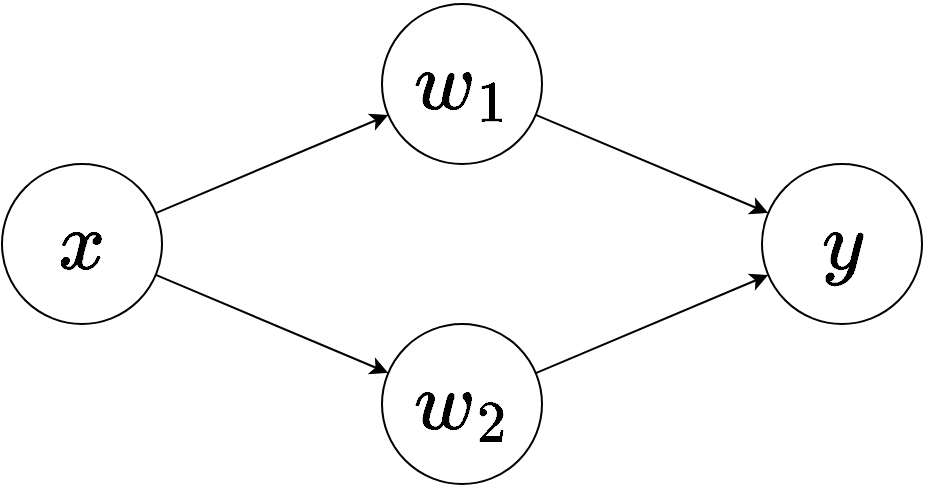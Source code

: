 <mxfile version="20.8.16" type="device" pages="3"><diagram name="ページ1" id="JO9bKBUjUjnM01ZXIFF-"><mxGraphModel dx="1404" dy="806" grid="1" gridSize="10" guides="1" tooltips="1" connect="1" arrows="1" fold="1" page="1" pageScale="1" pageWidth="827" pageHeight="1169" math="1" shadow="0"><root><mxCell id="0"/><mxCell id="1" parent="0"/><mxCell id="db5N6P0RxV9W0IyeQy6w-9" style="rounded=0;orthogonalLoop=1;jettySize=auto;html=1;fontSize=35;" parent="1" source="db5N6P0RxV9W0IyeQy6w-2" target="db5N6P0RxV9W0IyeQy6w-6" edge="1"><mxGeometry relative="1" as="geometry"/></mxCell><mxCell id="db5N6P0RxV9W0IyeQy6w-10" style="edgeStyle=none;rounded=0;orthogonalLoop=1;jettySize=auto;html=1;fontSize=35;" parent="1" source="db5N6P0RxV9W0IyeQy6w-2" target="db5N6P0RxV9W0IyeQy6w-7" edge="1"><mxGeometry relative="1" as="geometry"/></mxCell><mxCell id="db5N6P0RxV9W0IyeQy6w-2" value="&lt;font style=&quot;font-size: 35px;&quot;&gt;\(x\)&lt;/font&gt;" style="ellipse;whiteSpace=wrap;html=1;aspect=fixed;" parent="1" vertex="1"><mxGeometry x="190" y="450" width="80" height="80" as="geometry"/></mxCell><mxCell id="db5N6P0RxV9W0IyeQy6w-12" style="edgeStyle=none;rounded=0;orthogonalLoop=1;jettySize=auto;html=1;fontSize=35;" parent="1" source="db5N6P0RxV9W0IyeQy6w-6" target="db5N6P0RxV9W0IyeQy6w-8" edge="1"><mxGeometry relative="1" as="geometry"/></mxCell><mxCell id="db5N6P0RxV9W0IyeQy6w-6" value="&lt;font style=&quot;font-size: 35px;&quot;&gt;\(w_1\)&lt;/font&gt;" style="ellipse;whiteSpace=wrap;html=1;aspect=fixed;" parent="1" vertex="1"><mxGeometry x="380" y="370" width="80" height="80" as="geometry"/></mxCell><mxCell id="db5N6P0RxV9W0IyeQy6w-11" style="edgeStyle=none;rounded=0;orthogonalLoop=1;jettySize=auto;html=1;fontSize=35;" parent="1" source="db5N6P0RxV9W0IyeQy6w-7" target="db5N6P0RxV9W0IyeQy6w-8" edge="1"><mxGeometry relative="1" as="geometry"/></mxCell><mxCell id="db5N6P0RxV9W0IyeQy6w-7" value="&lt;font style=&quot;font-size: 35px;&quot;&gt;\(w_2\)&lt;/font&gt;" style="ellipse;whiteSpace=wrap;html=1;aspect=fixed;" parent="1" vertex="1"><mxGeometry x="380" y="530" width="80" height="80" as="geometry"/></mxCell><mxCell id="db5N6P0RxV9W0IyeQy6w-8" value="&lt;font style=&quot;font-size: 35px;&quot;&gt;\(y\)&lt;/font&gt;" style="ellipse;whiteSpace=wrap;html=1;aspect=fixed;" parent="1" vertex="1"><mxGeometry x="570" y="450" width="80" height="80" as="geometry"/></mxCell></root></mxGraphModel></diagram><diagram id="Wa7UFKbDFlrPrhqYF1i3" name="ページ2"><mxGraphModel dx="1404" dy="806" grid="1" gridSize="10" guides="1" tooltips="1" connect="1" arrows="1" fold="1" page="1" pageScale="1" pageWidth="1169" pageHeight="827" math="1" shadow="0"><root><mxCell id="0"/><mxCell id="1" parent="0"/><mxCell id="uDfMi58RsckfuuIboKeq-9" value="" style="endArrow=none;html=1;rounded=0;fontSize=35;" edge="1" parent="1"><mxGeometry width="50" height="50" relative="1" as="geometry"><mxPoint x="370" y="205.0" as="sourcePoint"/><mxPoint x="530" y="205" as="targetPoint"/></mxGeometry></mxCell><mxCell id="uDfMi58RsckfuuIboKeq-10" value="\(a_1x+b_1\)" style="edgeLabel;html=1;align=center;verticalAlign=bottom;resizable=0;points=[];fontSize=35;labelPosition=center;verticalLabelPosition=top;" vertex="1" connectable="0" parent="uDfMi58RsckfuuIboKeq-9"><mxGeometry relative="1" as="geometry"><mxPoint as="offset"/></mxGeometry></mxCell><mxCell id="uDfMi58RsckfuuIboKeq-15" value="" style="endArrow=none;html=1;rounded=0;fontSize=35;" edge="1" parent="1"><mxGeometry width="50" height="50" relative="1" as="geometry"><mxPoint x="80" y="80.0" as="sourcePoint"/><mxPoint x="130" y="80" as="targetPoint"/></mxGeometry></mxCell><mxCell id="uDfMi58RsckfuuIboKeq-16" value="\(x\)" style="edgeLabel;html=1;align=center;verticalAlign=bottom;resizable=0;points=[];fontSize=35;labelPosition=center;verticalLabelPosition=top;" vertex="1" connectable="0" parent="uDfMi58RsckfuuIboKeq-15"><mxGeometry relative="1" as="geometry"><mxPoint as="offset"/></mxGeometry></mxCell><mxCell id="uDfMi58RsckfuuIboKeq-18" value="" style="endArrow=none;html=1;rounded=0;fontSize=35;" edge="1" parent="1"><mxGeometry width="50" height="50" relative="1" as="geometry"><mxPoint x="80" y="180.0" as="sourcePoint"/><mxPoint x="130" y="180.0" as="targetPoint"/></mxGeometry></mxCell><mxCell id="uDfMi58RsckfuuIboKeq-19" value="\(a_1\)" style="edgeLabel;html=1;align=center;verticalAlign=bottom;resizable=0;points=[];fontSize=35;labelPosition=center;verticalLabelPosition=top;" vertex="1" connectable="0" parent="uDfMi58RsckfuuIboKeq-18"><mxGeometry relative="1" as="geometry"><mxPoint as="offset"/></mxGeometry></mxCell><mxCell id="uDfMi58RsckfuuIboKeq-20" value="" style="endArrow=none;html=1;rounded=0;fontSize=35;" edge="1" parent="1"><mxGeometry width="50" height="50" relative="1" as="geometry"><mxPoint x="80" y="280" as="sourcePoint"/><mxPoint x="290" y="280" as="targetPoint"/></mxGeometry></mxCell><mxCell id="uDfMi58RsckfuuIboKeq-21" value="\(b_1\)" style="edgeLabel;html=1;align=center;verticalAlign=bottom;resizable=0;points=[];fontSize=35;labelPosition=center;verticalLabelPosition=top;" vertex="1" connectable="0" parent="uDfMi58RsckfuuIboKeq-20"><mxGeometry relative="1" as="geometry"><mxPoint as="offset"/></mxGeometry></mxCell><mxCell id="uDfMi58RsckfuuIboKeq-26" style="edgeStyle=none;rounded=0;orthogonalLoop=1;jettySize=auto;html=1;fontSize=35;endArrow=none;endFill=0;" edge="1" parent="1" source="uDfMi58RsckfuuIboKeq-23"><mxGeometry relative="1" as="geometry"><mxPoint x="130" y="80.0" as="targetPoint"/></mxGeometry></mxCell><mxCell id="uDfMi58RsckfuuIboKeq-27" style="edgeStyle=none;rounded=0;orthogonalLoop=1;jettySize=auto;html=1;fontSize=35;endArrow=none;endFill=0;" edge="1" parent="1" source="uDfMi58RsckfuuIboKeq-23"><mxGeometry relative="1" as="geometry"><mxPoint x="130" y="180.0" as="targetPoint"/></mxGeometry></mxCell><mxCell id="uDfMi58RsckfuuIboKeq-23" value="\(+\)" style="ellipse;whiteSpace=wrap;html=1;aspect=fixed;fontSize=35;align=center;verticalAlign=middle;horizontal=1;" vertex="1" parent="1"><mxGeometry x="170" y="110" width="40" height="40" as="geometry"/></mxCell><mxCell id="uDfMi58RsckfuuIboKeq-29" style="edgeStyle=none;rounded=0;orthogonalLoop=1;jettySize=auto;html=1;fontSize=35;endArrow=none;endFill=0;" edge="1" parent="1" source="uDfMi58RsckfuuIboKeq-24"><mxGeometry relative="1" as="geometry"><mxPoint x="290" y="280" as="targetPoint"/></mxGeometry></mxCell><mxCell id="uDfMi58RsckfuuIboKeq-32" style="edgeStyle=none;rounded=0;orthogonalLoop=1;jettySize=auto;html=1;fontSize=35;endArrow=none;endFill=0;" edge="1" parent="1" source="uDfMi58RsckfuuIboKeq-24"><mxGeometry relative="1" as="geometry"><mxPoint x="290" y="130.0" as="targetPoint"/></mxGeometry></mxCell><mxCell id="uDfMi58RsckfuuIboKeq-24" value="\(\times\)" style="ellipse;whiteSpace=wrap;html=1;aspect=fixed;fontSize=35;" vertex="1" parent="1"><mxGeometry x="330" y="185" width="40" height="40" as="geometry"/></mxCell><mxCell id="uDfMi58RsckfuuIboKeq-30" value="" style="endArrow=none;html=1;rounded=0;fontSize=35;" edge="1" parent="1"><mxGeometry width="50" height="50" relative="1" as="geometry"><mxPoint x="210" y="130.0" as="sourcePoint"/><mxPoint x="290" y="130" as="targetPoint"/></mxGeometry></mxCell><mxCell id="uDfMi58RsckfuuIboKeq-31" value="\(a_1x\)" style="edgeLabel;html=1;align=center;verticalAlign=bottom;resizable=0;points=[];fontSize=35;labelPosition=center;verticalLabelPosition=top;" vertex="1" connectable="0" parent="uDfMi58RsckfuuIboKeq-30"><mxGeometry relative="1" as="geometry"><mxPoint as="offset"/></mxGeometry></mxCell><mxCell id="uDfMi58RsckfuuIboKeq-71" style="edgeStyle=none;rounded=0;orthogonalLoop=1;jettySize=auto;html=1;fontSize=35;endArrow=none;endFill=0;" edge="1" parent="1" source="uDfMi58RsckfuuIboKeq-33"><mxGeometry relative="1" as="geometry"><mxPoint x="530" y="205" as="targetPoint"/></mxGeometry></mxCell><mxCell id="uDfMi58RsckfuuIboKeq-72" style="edgeStyle=none;rounded=0;orthogonalLoop=1;jettySize=auto;html=1;fontSize=35;endArrow=none;endFill=0;" edge="1" parent="1" source="uDfMi58RsckfuuIboKeq-33"><mxGeometry relative="1" as="geometry"><mxPoint x="530" y="485" as="targetPoint"/></mxGeometry></mxCell><mxCell id="bnDec_bd7UpB-00zP2ql-5" style="edgeStyle=none;rounded=0;orthogonalLoop=1;jettySize=auto;html=1;fontSize=20;endArrow=none;endFill=0;" edge="1" parent="1" source="uDfMi58RsckfuuIboKeq-33" target="bnDec_bd7UpB-00zP2ql-2"><mxGeometry relative="1" as="geometry"/></mxCell><mxCell id="bnDec_bd7UpB-00zP2ql-6" value="&lt;font style=&quot;font-size: 35px;&quot;&gt;\(\sigma(w_1,w_2)\)&lt;/font&gt;" style="edgeLabel;html=1;align=center;verticalAlign=bottom;resizable=0;points=[];fontSize=20;labelPosition=center;verticalLabelPosition=top;" vertex="1" connectable="0" parent="bnDec_bd7UpB-00zP2ql-5"><mxGeometry relative="1" as="geometry"><mxPoint as="offset"/></mxGeometry></mxCell><mxCell id="uDfMi58RsckfuuIboKeq-33" value="\(\sigma\)" style="ellipse;whiteSpace=wrap;html=1;aspect=fixed;fontSize=35;" vertex="1" parent="1"><mxGeometry x="570" y="325" width="40" height="40" as="geometry"/></mxCell><mxCell id="uDfMi58RsckfuuIboKeq-50" value="" style="endArrow=none;html=1;rounded=0;fontSize=35;" edge="1" parent="1"><mxGeometry width="50" height="50" relative="1" as="geometry"><mxPoint x="370" y="484.58" as="sourcePoint"/><mxPoint x="530" y="484.58" as="targetPoint"/></mxGeometry></mxCell><mxCell id="uDfMi58RsckfuuIboKeq-51" value="\(a_2x+b_2\)" style="edgeLabel;html=1;align=center;verticalAlign=bottom;resizable=0;points=[];fontSize=35;labelPosition=center;verticalLabelPosition=top;" vertex="1" connectable="0" parent="uDfMi58RsckfuuIboKeq-50"><mxGeometry relative="1" as="geometry"><mxPoint as="offset"/></mxGeometry></mxCell><mxCell id="uDfMi58RsckfuuIboKeq-52" value="" style="endArrow=none;html=1;rounded=0;fontSize=35;" edge="1" parent="1"><mxGeometry width="50" height="50" relative="1" as="geometry"><mxPoint x="80" y="360" as="sourcePoint"/><mxPoint x="130" y="360" as="targetPoint"/></mxGeometry></mxCell><mxCell id="uDfMi58RsckfuuIboKeq-53" value="\(x\)" style="edgeLabel;html=1;align=center;verticalAlign=bottom;resizable=0;points=[];fontSize=35;labelPosition=center;verticalLabelPosition=top;" vertex="1" connectable="0" parent="uDfMi58RsckfuuIboKeq-52"><mxGeometry relative="1" as="geometry"><mxPoint as="offset"/></mxGeometry></mxCell><mxCell id="uDfMi58RsckfuuIboKeq-54" value="" style="endArrow=none;html=1;rounded=0;fontSize=35;" edge="1" parent="1"><mxGeometry width="50" height="50" relative="1" as="geometry"><mxPoint x="80" y="460" as="sourcePoint"/><mxPoint x="130" y="460" as="targetPoint"/></mxGeometry></mxCell><mxCell id="uDfMi58RsckfuuIboKeq-55" value="\(a_2\)" style="edgeLabel;html=1;align=center;verticalAlign=bottom;resizable=0;points=[];fontSize=35;labelPosition=center;verticalLabelPosition=top;" vertex="1" connectable="0" parent="uDfMi58RsckfuuIboKeq-54"><mxGeometry relative="1" as="geometry"><mxPoint as="offset"/></mxGeometry></mxCell><mxCell id="uDfMi58RsckfuuIboKeq-56" value="" style="endArrow=none;html=1;rounded=0;fontSize=35;" edge="1" parent="1"><mxGeometry width="50" height="50" relative="1" as="geometry"><mxPoint x="80" y="560" as="sourcePoint"/><mxPoint x="290" y="560" as="targetPoint"/></mxGeometry></mxCell><mxCell id="uDfMi58RsckfuuIboKeq-57" value="\(b_2\)" style="edgeLabel;html=1;align=center;verticalAlign=bottom;resizable=0;points=[];fontSize=35;labelPosition=center;verticalLabelPosition=top;" vertex="1" connectable="0" parent="uDfMi58RsckfuuIboKeq-56"><mxGeometry relative="1" as="geometry"><mxPoint as="offset"/></mxGeometry></mxCell><mxCell id="uDfMi58RsckfuuIboKeq-58" style="edgeStyle=none;rounded=0;orthogonalLoop=1;jettySize=auto;html=1;fontSize=35;endArrow=none;endFill=0;" edge="1" parent="1" source="uDfMi58RsckfuuIboKeq-60"><mxGeometry relative="1" as="geometry"><mxPoint x="130" y="360" as="targetPoint"/></mxGeometry></mxCell><mxCell id="uDfMi58RsckfuuIboKeq-59" style="edgeStyle=none;rounded=0;orthogonalLoop=1;jettySize=auto;html=1;fontSize=35;endArrow=none;endFill=0;" edge="1" parent="1" source="uDfMi58RsckfuuIboKeq-60"><mxGeometry relative="1" as="geometry"><mxPoint x="130" y="460" as="targetPoint"/></mxGeometry></mxCell><mxCell id="uDfMi58RsckfuuIboKeq-60" value="\(+\)" style="ellipse;whiteSpace=wrap;html=1;aspect=fixed;fontSize=35;align=center;verticalAlign=middle;horizontal=1;" vertex="1" parent="1"><mxGeometry x="170" y="390" width="40" height="40" as="geometry"/></mxCell><mxCell id="uDfMi58RsckfuuIboKeq-61" style="edgeStyle=none;rounded=0;orthogonalLoop=1;jettySize=auto;html=1;fontSize=35;endArrow=none;endFill=0;" edge="1" parent="1" source="uDfMi58RsckfuuIboKeq-63"><mxGeometry relative="1" as="geometry"><mxPoint x="290" y="560" as="targetPoint"/></mxGeometry></mxCell><mxCell id="uDfMi58RsckfuuIboKeq-62" style="edgeStyle=none;rounded=0;orthogonalLoop=1;jettySize=auto;html=1;fontSize=35;endArrow=none;endFill=0;" edge="1" parent="1" source="uDfMi58RsckfuuIboKeq-63"><mxGeometry relative="1" as="geometry"><mxPoint x="290" y="410" as="targetPoint"/></mxGeometry></mxCell><mxCell id="uDfMi58RsckfuuIboKeq-63" value="\(\times\)" style="ellipse;whiteSpace=wrap;html=1;aspect=fixed;fontSize=35;" vertex="1" parent="1"><mxGeometry x="330" y="465" width="40" height="40" as="geometry"/></mxCell><mxCell id="uDfMi58RsckfuuIboKeq-64" value="" style="endArrow=none;html=1;rounded=0;fontSize=35;" edge="1" parent="1"><mxGeometry width="50" height="50" relative="1" as="geometry"><mxPoint x="210" y="410.0" as="sourcePoint"/><mxPoint x="290" y="410" as="targetPoint"/></mxGeometry></mxCell><mxCell id="uDfMi58RsckfuuIboKeq-65" value="\(a_2x\)" style="edgeLabel;html=1;align=center;verticalAlign=bottom;resizable=0;points=[];fontSize=35;labelPosition=center;verticalLabelPosition=top;" vertex="1" connectable="0" parent="uDfMi58RsckfuuIboKeq-64"><mxGeometry relative="1" as="geometry"><mxPoint as="offset"/></mxGeometry></mxCell><mxCell id="bnDec_bd7UpB-00zP2ql-3" style="edgeStyle=none;rounded=0;orthogonalLoop=1;jettySize=auto;html=1;fontSize=20;endArrow=none;endFill=0;" edge="1" parent="1" source="bnDec_bd7UpB-00zP2ql-2"><mxGeometry relative="1" as="geometry"><mxPoint x="970" y="345.0" as="targetPoint"/></mxGeometry></mxCell><mxCell id="bnDec_bd7UpB-00zP2ql-7" value="\(L\)" style="edgeLabel;html=1;align=center;verticalAlign=bottom;resizable=0;points=[];fontSize=35;labelPosition=center;verticalLabelPosition=top;" vertex="1" connectable="0" parent="bnDec_bd7UpB-00zP2ql-3"><mxGeometry relative="1" as="geometry"><mxPoint as="offset"/></mxGeometry></mxCell><mxCell id="bnDec_bd7UpB-00zP2ql-2" value="&lt;font style=&quot;font-size: 20px;&quot;&gt;loss&lt;/font&gt;" style="ellipse;whiteSpace=wrap;html=1;aspect=fixed;fontSize=35;verticalAlign=bottom;" vertex="1" parent="1"><mxGeometry x="850" y="325" width="40" height="40" as="geometry"/></mxCell></root></mxGraphModel></diagram><diagram id="_erWJAJT5GVY9A1fe7bu" name="ページ3"><mxGraphModel dx="1170" dy="672" grid="1" gridSize="10" guides="1" tooltips="1" connect="1" arrows="1" fold="1" page="1" pageScale="1" pageWidth="1169" pageHeight="827" math="1" shadow="0"><root><mxCell id="0"/><mxCell id="1" parent="0"/><mxCell id="4tc6n9DdywTaeD5IJjd0-1" value="" style="endArrow=none;html=1;rounded=0;fontSize=35;" edge="1" parent="1"><mxGeometry width="50" height="50" relative="1" as="geometry"><mxPoint x="370" y="205.0" as="sourcePoint"/><mxPoint x="530" y="205" as="targetPoint"/></mxGeometry></mxCell><mxCell id="4tc6n9DdywTaeD5IJjd0-2" value="\(a_1x+b_1\)" style="edgeLabel;html=1;align=center;verticalAlign=bottom;resizable=0;points=[];fontSize=35;labelPosition=center;verticalLabelPosition=top;" vertex="1" connectable="0" parent="4tc6n9DdywTaeD5IJjd0-1"><mxGeometry relative="1" as="geometry"><mxPoint as="offset"/></mxGeometry></mxCell><mxCell id="4tc6n9DdywTaeD5IJjd0-43" value="\(w_1(1-w_1)\)" style="edgeLabel;html=1;align=center;verticalAlign=top;resizable=0;points=[];fontSize=35;labelPosition=center;verticalLabelPosition=bottom;" vertex="1" connectable="0" parent="4tc6n9DdywTaeD5IJjd0-1"><mxGeometry relative="1" as="geometry"><mxPoint as="offset"/></mxGeometry></mxCell><mxCell id="4tc6n9DdywTaeD5IJjd0-3" value="" style="endArrow=none;html=1;rounded=0;fontSize=35;" edge="1" parent="1"><mxGeometry width="50" height="50" relative="1" as="geometry"><mxPoint x="80" y="80.0" as="sourcePoint"/><mxPoint x="130" y="80" as="targetPoint"/></mxGeometry></mxCell><mxCell id="4tc6n9DdywTaeD5IJjd0-4" value="\(x\)" style="edgeLabel;html=1;align=center;verticalAlign=bottom;resizable=0;points=[];fontSize=35;labelPosition=center;verticalLabelPosition=top;" vertex="1" connectable="0" parent="4tc6n9DdywTaeD5IJjd0-3"><mxGeometry relative="1" as="geometry"><mxPoint as="offset"/></mxGeometry></mxCell><mxCell id="4tc6n9DdywTaeD5IJjd0-46" value="\(a_1\)" style="edgeLabel;html=1;align=center;verticalAlign=top;resizable=0;points=[];fontSize=35;labelPosition=center;verticalLabelPosition=bottom;" vertex="1" connectable="0" parent="4tc6n9DdywTaeD5IJjd0-3"><mxGeometry relative="1" as="geometry"><mxPoint as="offset"/></mxGeometry></mxCell><mxCell id="4tc6n9DdywTaeD5IJjd0-5" value="" style="endArrow=none;html=1;rounded=0;fontSize=35;" edge="1" parent="1"><mxGeometry width="50" height="50" relative="1" as="geometry"><mxPoint x="80" y="180.0" as="sourcePoint"/><mxPoint x="130" y="180.0" as="targetPoint"/></mxGeometry></mxCell><mxCell id="4tc6n9DdywTaeD5IJjd0-6" value="\(a_1\)" style="edgeLabel;html=1;align=center;verticalAlign=bottom;resizable=0;points=[];fontSize=35;labelPosition=center;verticalLabelPosition=top;" vertex="1" connectable="0" parent="4tc6n9DdywTaeD5IJjd0-5"><mxGeometry relative="1" as="geometry"><mxPoint as="offset"/></mxGeometry></mxCell><mxCell id="4tc6n9DdywTaeD5IJjd0-47" value="\(x\)" style="edgeLabel;html=1;align=center;verticalAlign=top;resizable=0;points=[];fontSize=35;labelPosition=center;verticalLabelPosition=bottom;" vertex="1" connectable="0" parent="4tc6n9DdywTaeD5IJjd0-5"><mxGeometry relative="1" as="geometry"><mxPoint as="offset"/></mxGeometry></mxCell><mxCell id="4tc6n9DdywTaeD5IJjd0-7" value="" style="endArrow=none;html=1;rounded=0;fontSize=35;" edge="1" parent="1"><mxGeometry width="50" height="50" relative="1" as="geometry"><mxPoint x="80" y="280" as="sourcePoint"/><mxPoint x="290" y="280" as="targetPoint"/></mxGeometry></mxCell><mxCell id="4tc6n9DdywTaeD5IJjd0-8" value="\(b_1\)" style="edgeLabel;html=1;align=center;verticalAlign=bottom;resizable=0;points=[];fontSize=35;labelPosition=center;verticalLabelPosition=top;" vertex="1" connectable="0" parent="4tc6n9DdywTaeD5IJjd0-7"><mxGeometry relative="1" as="geometry"><mxPoint as="offset"/></mxGeometry></mxCell><mxCell id="4tc6n9DdywTaeD5IJjd0-48" value="\(1\)" style="edgeLabel;html=1;align=center;verticalAlign=top;resizable=0;points=[];fontSize=35;labelPosition=center;verticalLabelPosition=bottom;" vertex="1" connectable="0" parent="4tc6n9DdywTaeD5IJjd0-7"><mxGeometry relative="1" as="geometry"><mxPoint as="offset"/></mxGeometry></mxCell><mxCell id="4tc6n9DdywTaeD5IJjd0-9" style="edgeStyle=none;rounded=0;orthogonalLoop=1;jettySize=auto;html=1;fontSize=35;endArrow=none;endFill=0;" edge="1" parent="1" source="4tc6n9DdywTaeD5IJjd0-11"><mxGeometry relative="1" as="geometry"><mxPoint x="130" y="80.0" as="targetPoint"/></mxGeometry></mxCell><mxCell id="4tc6n9DdywTaeD5IJjd0-10" style="edgeStyle=none;rounded=0;orthogonalLoop=1;jettySize=auto;html=1;fontSize=35;endArrow=none;endFill=0;" edge="1" parent="1" source="4tc6n9DdywTaeD5IJjd0-11"><mxGeometry relative="1" as="geometry"><mxPoint x="130" y="180.0" as="targetPoint"/></mxGeometry></mxCell><mxCell id="4tc6n9DdywTaeD5IJjd0-11" value="\(+\)" style="ellipse;whiteSpace=wrap;html=1;aspect=fixed;fontSize=35;align=center;verticalAlign=middle;horizontal=1;" vertex="1" parent="1"><mxGeometry x="170" y="110" width="40" height="40" as="geometry"/></mxCell><mxCell id="4tc6n9DdywTaeD5IJjd0-12" style="edgeStyle=none;rounded=0;orthogonalLoop=1;jettySize=auto;html=1;fontSize=35;endArrow=none;endFill=0;" edge="1" parent="1" source="4tc6n9DdywTaeD5IJjd0-14"><mxGeometry relative="1" as="geometry"><mxPoint x="290" y="280" as="targetPoint"/></mxGeometry></mxCell><mxCell id="4tc6n9DdywTaeD5IJjd0-13" style="edgeStyle=none;rounded=0;orthogonalLoop=1;jettySize=auto;html=1;fontSize=35;endArrow=none;endFill=0;" edge="1" parent="1" source="4tc6n9DdywTaeD5IJjd0-14"><mxGeometry relative="1" as="geometry"><mxPoint x="290" y="130.0" as="targetPoint"/></mxGeometry></mxCell><mxCell id="4tc6n9DdywTaeD5IJjd0-14" value="\(\times\)" style="ellipse;whiteSpace=wrap;html=1;aspect=fixed;fontSize=35;" vertex="1" parent="1"><mxGeometry x="330" y="185" width="40" height="40" as="geometry"/></mxCell><mxCell id="4tc6n9DdywTaeD5IJjd0-15" value="" style="endArrow=none;html=1;rounded=0;fontSize=35;" edge="1" parent="1"><mxGeometry width="50" height="50" relative="1" as="geometry"><mxPoint x="210" y="130.0" as="sourcePoint"/><mxPoint x="290" y="130" as="targetPoint"/></mxGeometry></mxCell><mxCell id="4tc6n9DdywTaeD5IJjd0-16" value="\(a_1x\)" style="edgeLabel;html=1;align=center;verticalAlign=bottom;resizable=0;points=[];fontSize=35;labelPosition=center;verticalLabelPosition=top;" vertex="1" connectable="0" parent="4tc6n9DdywTaeD5IJjd0-15"><mxGeometry relative="1" as="geometry"><mxPoint as="offset"/></mxGeometry></mxCell><mxCell id="4tc6n9DdywTaeD5IJjd0-45" value="\(1\)" style="edgeLabel;html=1;align=center;verticalAlign=top;resizable=0;points=[];fontSize=35;labelPosition=center;verticalLabelPosition=bottom;" vertex="1" connectable="0" parent="4tc6n9DdywTaeD5IJjd0-15"><mxGeometry relative="1" as="geometry"><mxPoint as="offset"/></mxGeometry></mxCell><mxCell id="4tc6n9DdywTaeD5IJjd0-17" style="edgeStyle=none;rounded=0;orthogonalLoop=1;jettySize=auto;html=1;fontSize=35;endArrow=none;endFill=0;" edge="1" parent="1" source="4tc6n9DdywTaeD5IJjd0-21"><mxGeometry relative="1" as="geometry"><mxPoint x="530" y="205" as="targetPoint"/></mxGeometry></mxCell><mxCell id="4tc6n9DdywTaeD5IJjd0-18" style="edgeStyle=none;rounded=0;orthogonalLoop=1;jettySize=auto;html=1;fontSize=35;endArrow=none;endFill=0;" edge="1" parent="1" source="4tc6n9DdywTaeD5IJjd0-21"><mxGeometry relative="1" as="geometry"><mxPoint x="530" y="485" as="targetPoint"/></mxGeometry></mxCell><mxCell id="4tc6n9DdywTaeD5IJjd0-19" style="edgeStyle=none;rounded=0;orthogonalLoop=1;jettySize=auto;html=1;fontSize=20;endArrow=none;endFill=0;" edge="1" parent="1" source="4tc6n9DdywTaeD5IJjd0-21" target="4tc6n9DdywTaeD5IJjd0-40"><mxGeometry relative="1" as="geometry"/></mxCell><mxCell id="4tc6n9DdywTaeD5IJjd0-20" value="&lt;font style=&quot;font-size: 35px;&quot;&gt;\(\sigma(w_1,w_2)\)&lt;/font&gt;" style="edgeLabel;html=1;align=center;verticalAlign=bottom;resizable=0;points=[];fontSize=20;labelPosition=center;verticalLabelPosition=top;" vertex="1" connectable="0" parent="4tc6n9DdywTaeD5IJjd0-19"><mxGeometry relative="1" as="geometry"><mxPoint as="offset"/></mxGeometry></mxCell><mxCell id="4tc6n9DdywTaeD5IJjd0-42" value="\(\sigma(w_1,w_2)-t\)" style="edgeLabel;html=1;align=center;verticalAlign=top;resizable=0;points=[];fontSize=35;labelPosition=center;verticalLabelPosition=bottom;" vertex="1" connectable="0" parent="4tc6n9DdywTaeD5IJjd0-19"><mxGeometry relative="1" as="geometry"><mxPoint as="offset"/></mxGeometry></mxCell><mxCell id="4tc6n9DdywTaeD5IJjd0-21" value="\(\sigma\)" style="ellipse;whiteSpace=wrap;html=1;aspect=fixed;fontSize=35;" vertex="1" parent="1"><mxGeometry x="570" y="325" width="40" height="40" as="geometry"/></mxCell><mxCell id="4tc6n9DdywTaeD5IJjd0-22" value="" style="endArrow=none;html=1;rounded=0;fontSize=35;" edge="1" parent="1"><mxGeometry width="50" height="50" relative="1" as="geometry"><mxPoint x="370" y="484.58" as="sourcePoint"/><mxPoint x="530" y="484.58" as="targetPoint"/></mxGeometry></mxCell><mxCell id="4tc6n9DdywTaeD5IJjd0-23" value="\(a_2x+b_2\)" style="edgeLabel;html=1;align=center;verticalAlign=bottom;resizable=0;points=[];fontSize=35;labelPosition=center;verticalLabelPosition=top;" vertex="1" connectable="0" parent="4tc6n9DdywTaeD5IJjd0-22"><mxGeometry relative="1" as="geometry"><mxPoint as="offset"/></mxGeometry></mxCell><mxCell id="4tc6n9DdywTaeD5IJjd0-44" value="\(w_1(1-w_1)\)" style="edgeLabel;html=1;align=center;verticalAlign=top;resizable=0;points=[];fontSize=35;labelPosition=center;verticalLabelPosition=bottom;" vertex="1" connectable="0" parent="4tc6n9DdywTaeD5IJjd0-22"><mxGeometry relative="1" as="geometry"><mxPoint as="offset"/></mxGeometry></mxCell><mxCell id="4tc6n9DdywTaeD5IJjd0-24" value="" style="endArrow=none;html=1;rounded=0;fontSize=35;" edge="1" parent="1"><mxGeometry width="50" height="50" relative="1" as="geometry"><mxPoint x="80" y="360" as="sourcePoint"/><mxPoint x="130" y="360" as="targetPoint"/></mxGeometry></mxCell><mxCell id="4tc6n9DdywTaeD5IJjd0-25" value="\(x\)" style="edgeLabel;html=1;align=center;verticalAlign=bottom;resizable=0;points=[];fontSize=35;labelPosition=center;verticalLabelPosition=top;" vertex="1" connectable="0" parent="4tc6n9DdywTaeD5IJjd0-24"><mxGeometry relative="1" as="geometry"><mxPoint as="offset"/></mxGeometry></mxCell><mxCell id="4tc6n9DdywTaeD5IJjd0-54" value="\(a_2\)" style="edgeLabel;html=1;align=center;verticalAlign=top;resizable=0;points=[];fontSize=35;labelPosition=center;verticalLabelPosition=bottom;" vertex="1" connectable="0" parent="4tc6n9DdywTaeD5IJjd0-24"><mxGeometry relative="1" as="geometry"><mxPoint as="offset"/></mxGeometry></mxCell><mxCell id="4tc6n9DdywTaeD5IJjd0-26" value="" style="endArrow=none;html=1;rounded=0;fontSize=35;" edge="1" parent="1"><mxGeometry width="50" height="50" relative="1" as="geometry"><mxPoint x="80" y="460" as="sourcePoint"/><mxPoint x="130" y="460" as="targetPoint"/></mxGeometry></mxCell><mxCell id="4tc6n9DdywTaeD5IJjd0-27" value="\(a_2\)" style="edgeLabel;html=1;align=center;verticalAlign=bottom;resizable=0;points=[];fontSize=35;labelPosition=center;verticalLabelPosition=top;" vertex="1" connectable="0" parent="4tc6n9DdywTaeD5IJjd0-26"><mxGeometry relative="1" as="geometry"><mxPoint as="offset"/></mxGeometry></mxCell><mxCell id="4tc6n9DdywTaeD5IJjd0-28" value="" style="endArrow=none;html=1;rounded=0;fontSize=35;" edge="1" parent="1"><mxGeometry width="50" height="50" relative="1" as="geometry"><mxPoint x="80" y="560" as="sourcePoint"/><mxPoint x="290" y="560" as="targetPoint"/></mxGeometry></mxCell><mxCell id="4tc6n9DdywTaeD5IJjd0-29" value="\(b_2\)" style="edgeLabel;html=1;align=center;verticalAlign=bottom;resizable=0;points=[];fontSize=35;labelPosition=center;verticalLabelPosition=top;" vertex="1" connectable="0" parent="4tc6n9DdywTaeD5IJjd0-28"><mxGeometry relative="1" as="geometry"><mxPoint as="offset"/></mxGeometry></mxCell><mxCell id="4tc6n9DdywTaeD5IJjd0-30" style="edgeStyle=none;rounded=0;orthogonalLoop=1;jettySize=auto;html=1;fontSize=35;endArrow=none;endFill=0;" edge="1" parent="1" source="4tc6n9DdywTaeD5IJjd0-32"><mxGeometry relative="1" as="geometry"><mxPoint x="130" y="360" as="targetPoint"/></mxGeometry></mxCell><mxCell id="4tc6n9DdywTaeD5IJjd0-31" style="edgeStyle=none;rounded=0;orthogonalLoop=1;jettySize=auto;html=1;fontSize=35;endArrow=none;endFill=0;" edge="1" parent="1" source="4tc6n9DdywTaeD5IJjd0-32"><mxGeometry relative="1" as="geometry"><mxPoint x="130" y="460" as="targetPoint"/></mxGeometry></mxCell><mxCell id="4tc6n9DdywTaeD5IJjd0-32" value="\(+\)" style="ellipse;whiteSpace=wrap;html=1;aspect=fixed;fontSize=35;align=center;verticalAlign=middle;horizontal=1;" vertex="1" parent="1"><mxGeometry x="170" y="390" width="40" height="40" as="geometry"/></mxCell><mxCell id="4tc6n9DdywTaeD5IJjd0-33" style="edgeStyle=none;rounded=0;orthogonalLoop=1;jettySize=auto;html=1;fontSize=35;endArrow=none;endFill=0;" edge="1" parent="1" source="4tc6n9DdywTaeD5IJjd0-35"><mxGeometry relative="1" as="geometry"><mxPoint x="290" y="560" as="targetPoint"/></mxGeometry></mxCell><mxCell id="4tc6n9DdywTaeD5IJjd0-34" style="edgeStyle=none;rounded=0;orthogonalLoop=1;jettySize=auto;html=1;fontSize=35;endArrow=none;endFill=0;" edge="1" parent="1" source="4tc6n9DdywTaeD5IJjd0-35"><mxGeometry relative="1" as="geometry"><mxPoint x="290" y="410" as="targetPoint"/></mxGeometry></mxCell><mxCell id="4tc6n9DdywTaeD5IJjd0-35" value="\(\times\)" style="ellipse;whiteSpace=wrap;html=1;aspect=fixed;fontSize=35;" vertex="1" parent="1"><mxGeometry x="330" y="465" width="40" height="40" as="geometry"/></mxCell><mxCell id="4tc6n9DdywTaeD5IJjd0-36" value="" style="endArrow=none;html=1;rounded=0;fontSize=35;" edge="1" parent="1"><mxGeometry width="50" height="50" relative="1" as="geometry"><mxPoint x="210" y="410.0" as="sourcePoint"/><mxPoint x="290" y="410" as="targetPoint"/></mxGeometry></mxCell><mxCell id="4tc6n9DdywTaeD5IJjd0-37" value="\(a_2x\)" style="edgeLabel;html=1;align=center;verticalAlign=bottom;resizable=0;points=[];fontSize=35;labelPosition=center;verticalLabelPosition=top;" vertex="1" connectable="0" parent="4tc6n9DdywTaeD5IJjd0-36"><mxGeometry relative="1" as="geometry"><mxPoint as="offset"/></mxGeometry></mxCell><mxCell id="4tc6n9DdywTaeD5IJjd0-38" style="edgeStyle=none;rounded=0;orthogonalLoop=1;jettySize=auto;html=1;fontSize=20;endArrow=none;endFill=0;" edge="1" parent="1" source="4tc6n9DdywTaeD5IJjd0-40"><mxGeometry relative="1" as="geometry"><mxPoint x="970" y="345" as="targetPoint"/></mxGeometry></mxCell><mxCell id="4tc6n9DdywTaeD5IJjd0-39" value="\(L\)" style="edgeLabel;html=1;align=center;verticalAlign=bottom;resizable=0;points=[];fontSize=35;labelPosition=center;verticalLabelPosition=top;" vertex="1" connectable="0" parent="4tc6n9DdywTaeD5IJjd0-38"><mxGeometry relative="1" as="geometry"><mxPoint as="offset"/></mxGeometry></mxCell><mxCell id="4tc6n9DdywTaeD5IJjd0-40" value="&lt;font style=&quot;font-size: 20px;&quot;&gt;loss&lt;/font&gt;" style="ellipse;whiteSpace=wrap;html=1;aspect=fixed;fontSize=35;verticalAlign=bottom;" vertex="1" parent="1"><mxGeometry x="850" y="325" width="40" height="40" as="geometry"/></mxCell><mxCell id="4tc6n9DdywTaeD5IJjd0-51" value="\(x\)" style="edgeLabel;html=1;align=center;verticalAlign=top;resizable=0;points=[];fontSize=35;labelPosition=center;verticalLabelPosition=bottom;" vertex="1" connectable="0" parent="1"><mxGeometry x="100" y="460.0" as="geometry"/></mxCell><mxCell id="4tc6n9DdywTaeD5IJjd0-52" value="\(1\)" style="edgeLabel;html=1;align=center;verticalAlign=top;resizable=0;points=[];fontSize=35;labelPosition=center;verticalLabelPosition=bottom;" vertex="1" connectable="0" parent="1"><mxGeometry x="180" y="560.0" as="geometry"/></mxCell><mxCell id="4tc6n9DdywTaeD5IJjd0-53" value="\(1\)" style="edgeLabel;html=1;align=center;verticalAlign=top;resizable=0;points=[];fontSize=35;labelPosition=center;verticalLabelPosition=bottom;" vertex="1" connectable="0" parent="1"><mxGeometry x="245" y="410.0" as="geometry"/></mxCell></root></mxGraphModel></diagram></mxfile>